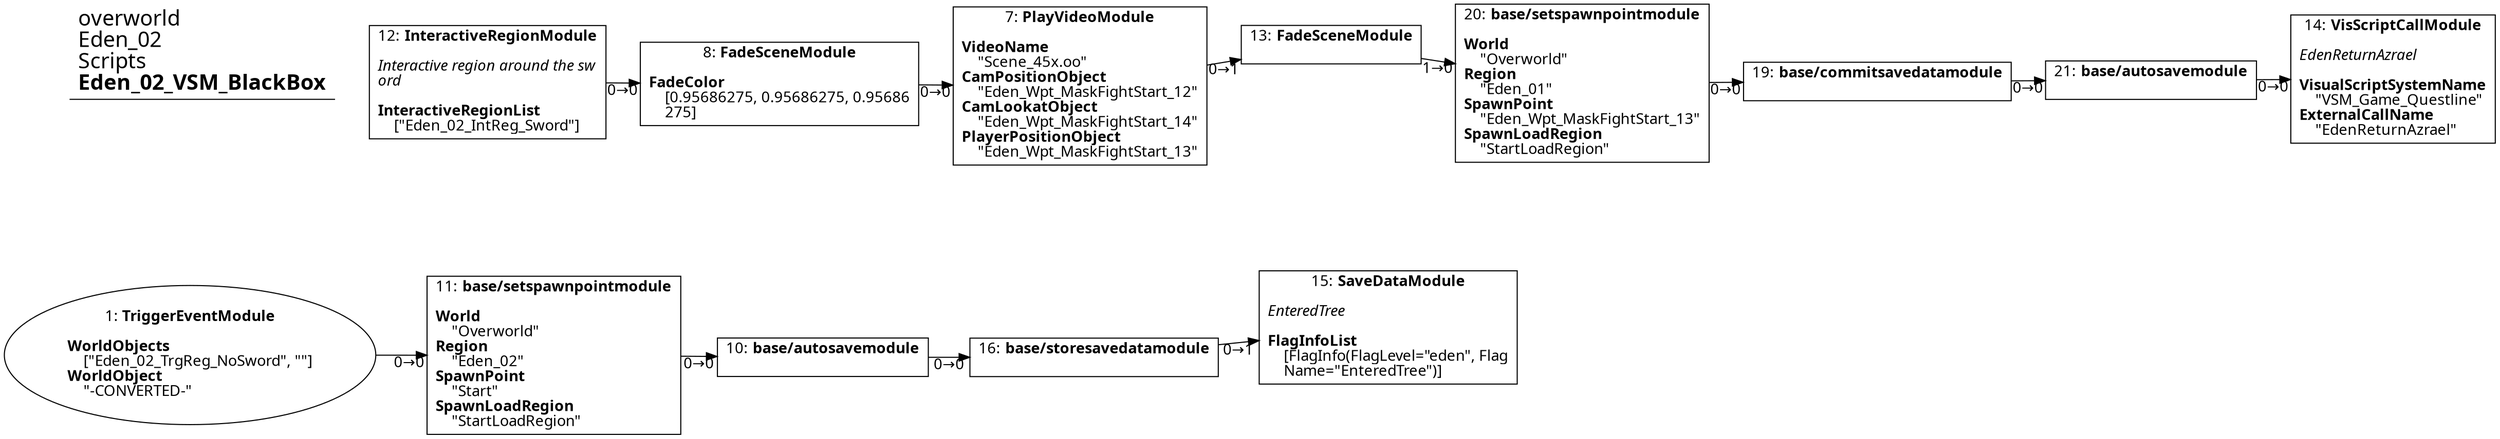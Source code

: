 digraph {
    layout = fdp;
    overlap = prism;
    sep = "+16";
    splines = spline;

    node [ shape = box ];

    graph [ fontname = "Segoe UI" ];
    node [ fontname = "Segoe UI" ];
    edge [ fontname = "Segoe UI" ];

    1 [ label = <1: <b>TriggerEventModule</b><br/><br/><b>WorldObjects</b><br align="left"/>    [&quot;Eden_02_TrgReg_NoSword&quot;, &quot;&quot;]<br align="left"/><b>WorldObject</b><br align="left"/>    &quot;-CONVERTED-&quot;<br align="left"/>> ];
    1 [ shape = oval ]
    1 [ pos = "0.11100001,-0.108!" ];
    1 -> 11 [ label = "0→0" ];

    7 [ label = <7: <b>PlayVideoModule</b><br/><br/><b>VideoName</b><br align="left"/>    &quot;Scene_45x.oo&quot;<br align="left"/><b>CamPositionObject</b><br align="left"/>    &quot;Eden_Wpt_MaskFightStart_12&quot;<br align="left"/><b>CamLookatObject</b><br align="left"/>    &quot;Eden_Wpt_MaskFightStart_14&quot;<br align="left"/><b>PlayerPositionObject</b><br align="left"/>    &quot;Eden_Wpt_MaskFightStart_13&quot;<br align="left"/>> ];
    7 [ pos = "0.93000007,0.20300001!" ];
    7 -> 13 [ label = "0→1" ];

    8 [ label = <8: <b>FadeSceneModule</b><br/><br/><b>FadeColor</b><br align="left"/>    [0.95686275, 0.95686275, 0.95686<br align="left"/>    275]<br align="left"/>> ];
    8 [ pos = "0.698,0.20300001!" ];
    8 -> 7 [ label = "0→0" ];

    10 [ label = <10: <b>base/autosavemodule</b><br/><br/>> ];
    10 [ pos = "0.56700003,-0.108!" ];
    10 -> 16 [ label = "0→0" ];

    11 [ label = <11: <b>base/setspawnpointmodule</b><br/><br/><b>World</b><br align="left"/>    &quot;Overworld&quot;<br align="left"/><b>Region</b><br align="left"/>    &quot;Eden_02&quot;<br align="left"/><b>SpawnPoint</b><br align="left"/>    &quot;Start&quot;<br align="left"/><b>SpawnLoadRegion</b><br align="left"/>    &quot;StartLoadRegion&quot;<br align="left"/>> ];
    11 [ pos = "0.358,-0.10700001!" ];
    11 -> 10 [ label = "0→0" ];

    12 [ label = <12: <b>InteractiveRegionModule</b><br/><br/><i>Interactive region around the sw<br align="left"/>ord<br align="left"/></i><br align="left"/><b>InteractiveRegionList</b><br align="left"/>    [&quot;Eden_02_IntReg_Sword&quot;]<br align="left"/>> ];
    12 [ pos = "0.388,0.20300001!" ];
    12 -> 8 [ label = "0→0" ];

    13 [ label = <13: <b>FadeSceneModule</b><br/><br/>> ];
    13 [ pos = "1.107,0.22600001!" ];
    13 -> 20 [ label = "1→0" ];

    14 [ label = <14: <b>VisScriptCallModule</b><br/><br/><i>EdenReturnAzrael<br align="left"/></i><br align="left"/><b>VisualScriptSystemName</b><br align="left"/>    &quot;VSM_Game_Questline&quot;<br align="left"/><b>ExternalCallName</b><br align="left"/>    &quot;EdenReturnAzrael&quot;<br align="left"/>> ];
    14 [ pos = "1.973,0.20300001!" ];

    15 [ label = <15: <b>SaveDataModule</b><br/><br/><i>EnteredTree<br align="left"/></i><br align="left"/><b>FlagInfoList</b><br align="left"/>    [FlagInfo(FlagLevel=&quot;eden&quot;, Flag<br align="left"/>    Name=&quot;EnteredTree&quot;)]<br align="left"/>> ];
    15 [ pos = "0.9620001,-0.085!" ];

    16 [ label = <16: <b>base/storesavedatamodule</b><br/><br/>> ];
    16 [ pos = "0.73700005,-0.108!" ];
    16 -> 15 [ label = "0→1" ];

    19 [ label = <19: <b>base/commitsavedatamodule</b><br/><br/>> ];
    19 [ pos = "1.562,0.20300001!" ];
    19 -> 21 [ label = "0→0" ];

    20 [ label = <20: <b>base/setspawnpointmodule</b><br/><br/><b>World</b><br align="left"/>    &quot;Overworld&quot;<br align="left"/><b>Region</b><br align="left"/>    &quot;Eden_01&quot;<br align="left"/><b>SpawnPoint</b><br align="left"/>    &quot;Eden_Wpt_MaskFightStart_13&quot;<br align="left"/><b>SpawnLoadRegion</b><br align="left"/>    &quot;StartLoadRegion&quot;<br align="left"/>> ];
    20 [ pos = "1.3340001,0.20300001!" ];
    20 -> 19 [ label = "0→0" ];

    21 [ label = <21: <b>base/autosavemodule</b><br/><br/>> ];
    21 [ pos = "1.794,0.20300001!" ];
    21 -> 14 [ label = "0→0" ];

    title [ pos = "0.11000001,0.22700001!" ];
    title [ shape = underline ];
    title [ label = <<font point-size="20">overworld<br align="left"/>Eden_02<br align="left"/>Scripts<br align="left"/><b>Eden_02_VSM_BlackBox</b><br align="left"/></font>> ];
}
